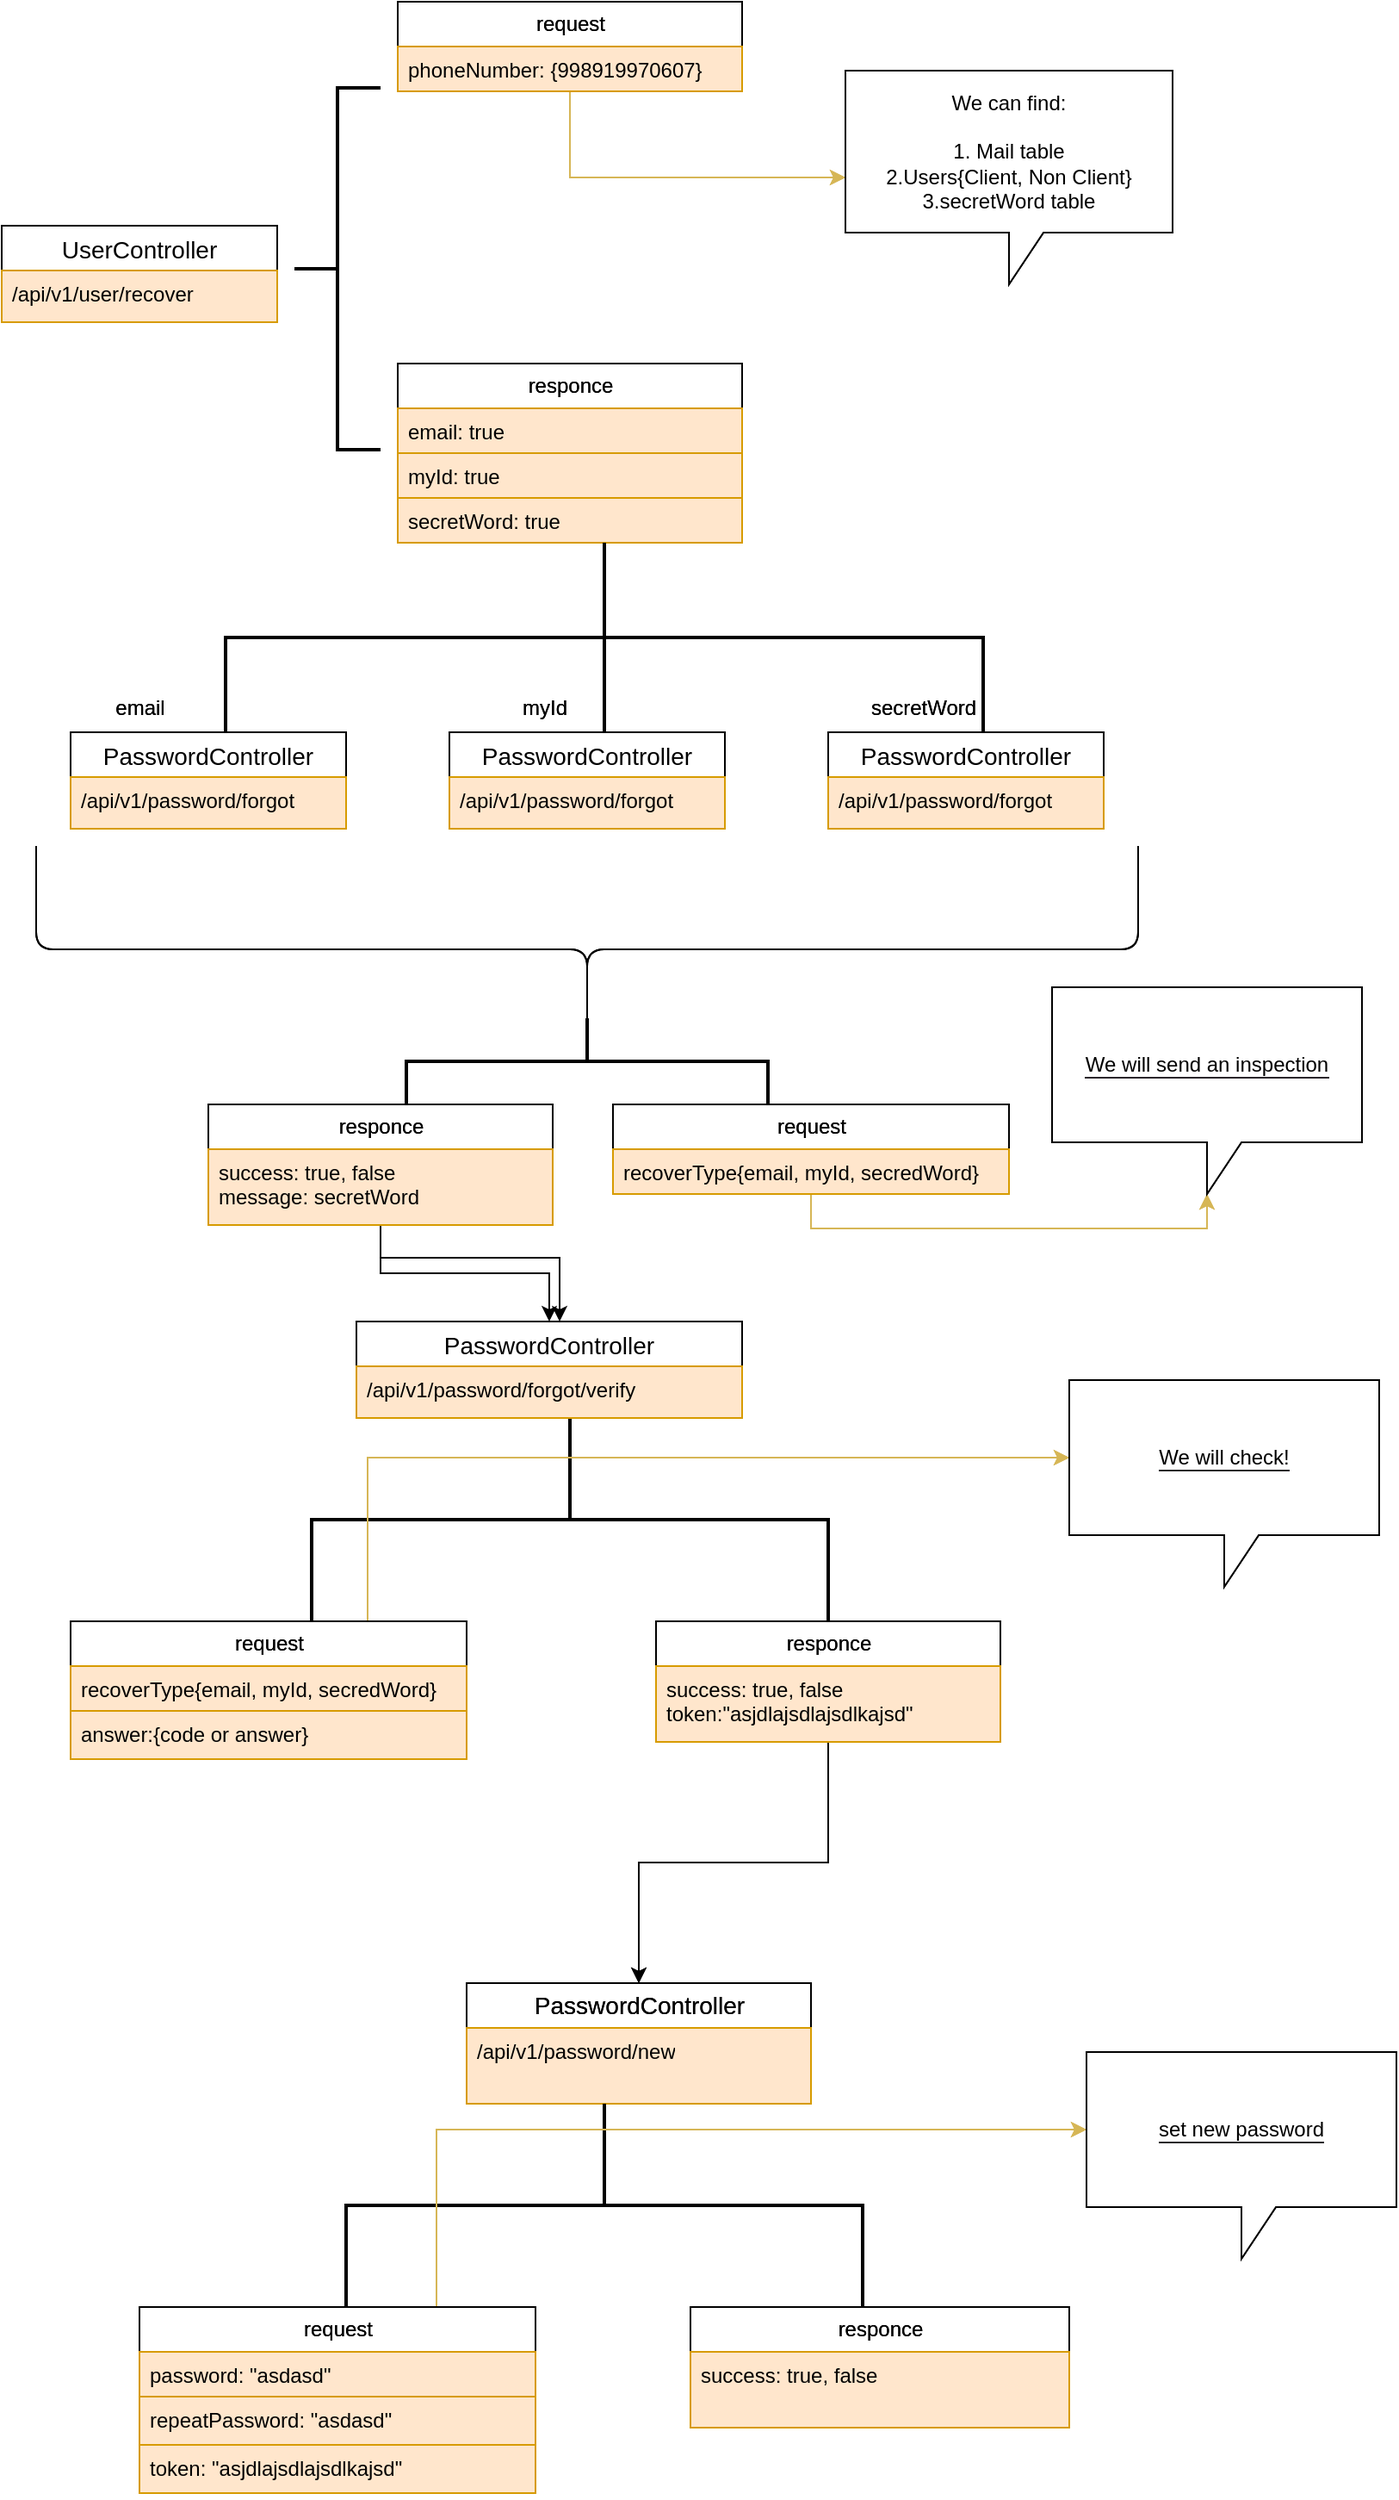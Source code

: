 <mxfile version="20.8.1" type="github">
  <diagram id="Q9DsMATytysjsXMarvIr" name="Page-1">
    <mxGraphModel dx="1687" dy="832" grid="1" gridSize="10" guides="1" tooltips="1" connect="1" arrows="1" fold="1" page="1" pageScale="1" pageWidth="827" pageHeight="1169" math="0" shadow="0">
      <root>
        <mxCell id="0" />
        <mxCell id="1" parent="0" />
        <mxCell id="Umydz6lpazIZqTObDspl-2" value="UserController" style="swimlane;fontStyle=0;childLayout=stackLayout;horizontal=1;startSize=26;horizontalStack=0;resizeParent=1;resizeParentMax=0;resizeLast=0;collapsible=1;marginBottom=0;align=center;fontSize=14;" vertex="1" parent="1">
          <mxGeometry x="10" y="160" width="160" height="56" as="geometry">
            <mxRectangle x="50" y="220" width="60" height="30" as="alternateBounds" />
          </mxGeometry>
        </mxCell>
        <mxCell id="Umydz6lpazIZqTObDspl-3" value="/api/v1/user/recover" style="text;strokeColor=#d79b00;fillColor=#ffe6cc;spacingLeft=4;spacingRight=4;overflow=hidden;rotatable=0;points=[[0,0.5],[1,0.5]];portConstraint=eastwest;fontSize=12;" vertex="1" parent="Umydz6lpazIZqTObDspl-2">
          <mxGeometry y="26" width="160" height="30" as="geometry" />
        </mxCell>
        <mxCell id="Umydz6lpazIZqTObDspl-6" value="" style="strokeWidth=2;html=1;shape=mxgraph.flowchart.annotation_2;align=left;labelPosition=right;pointerEvents=1;" vertex="1" parent="1">
          <mxGeometry x="180" y="80" width="50" height="210" as="geometry" />
        </mxCell>
        <mxCell id="Umydz6lpazIZqTObDspl-67" style="edgeStyle=orthogonalEdgeStyle;rounded=0;orthogonalLoop=1;jettySize=auto;html=1;exitX=0.5;exitY=1;exitDx=0;exitDy=0;fillColor=#fff2cc;strokeColor=#d6b656;" edge="1" parent="1" source="Umydz6lpazIZqTObDspl-9" target="Umydz6lpazIZqTObDspl-18">
          <mxGeometry relative="1" as="geometry" />
        </mxCell>
        <mxCell id="Umydz6lpazIZqTObDspl-9" value="request" style="swimlane;fontStyle=0;childLayout=stackLayout;horizontal=1;startSize=26;fillColor=none;horizontalStack=0;resizeParent=1;resizeParentMax=0;resizeLast=0;collapsible=1;marginBottom=0;html=1;" vertex="1" parent="1">
          <mxGeometry x="240" y="30" width="200" height="52" as="geometry" />
        </mxCell>
        <mxCell id="Umydz6lpazIZqTObDspl-12" value="phoneNumber: {998919970607}" style="text;strokeColor=#d79b00;fillColor=#ffe6cc;align=left;verticalAlign=top;spacingLeft=4;spacingRight=4;overflow=hidden;rotatable=0;points=[[0,0.5],[1,0.5]];portConstraint=eastwest;whiteSpace=wrap;html=1;" vertex="1" parent="Umydz6lpazIZqTObDspl-9">
          <mxGeometry y="26" width="200" height="26" as="geometry" />
        </mxCell>
        <mxCell id="Umydz6lpazIZqTObDspl-13" value="responce" style="swimlane;fontStyle=0;childLayout=stackLayout;horizontal=1;startSize=26;fillColor=none;horizontalStack=0;resizeParent=1;resizeParentMax=0;resizeLast=0;collapsible=1;marginBottom=0;html=1;" vertex="1" parent="1">
          <mxGeometry x="240" y="240" width="200" height="104" as="geometry" />
        </mxCell>
        <mxCell id="Umydz6lpazIZqTObDspl-14" value="email: true" style="text;strokeColor=#d79b00;fillColor=#ffe6cc;align=left;verticalAlign=top;spacingLeft=4;spacingRight=4;overflow=hidden;rotatable=0;points=[[0,0.5],[1,0.5]];portConstraint=eastwest;whiteSpace=wrap;html=1;" vertex="1" parent="Umydz6lpazIZqTObDspl-13">
          <mxGeometry y="26" width="200" height="26" as="geometry" />
        </mxCell>
        <mxCell id="Umydz6lpazIZqTObDspl-15" value="myId: true" style="text;strokeColor=#d79b00;fillColor=#ffe6cc;align=left;verticalAlign=top;spacingLeft=4;spacingRight=4;overflow=hidden;rotatable=0;points=[[0,0.5],[1,0.5]];portConstraint=eastwest;whiteSpace=wrap;html=1;" vertex="1" parent="Umydz6lpazIZqTObDspl-13">
          <mxGeometry y="52" width="200" height="26" as="geometry" />
        </mxCell>
        <mxCell id="Umydz6lpazIZqTObDspl-16" value="secretWord: true" style="text;strokeColor=#d79b00;fillColor=#ffe6cc;align=left;verticalAlign=top;spacingLeft=4;spacingRight=4;overflow=hidden;rotatable=0;points=[[0,0.5],[1,0.5]];portConstraint=eastwest;whiteSpace=wrap;html=1;" vertex="1" parent="Umydz6lpazIZqTObDspl-13">
          <mxGeometry y="78" width="200" height="26" as="geometry" />
        </mxCell>
        <mxCell id="Umydz6lpazIZqTObDspl-18" value="We can find:&lt;br&gt;&lt;br&gt;1. Mail table&lt;br&gt;2.Users{Client, Non Client}&lt;br&gt;3.secretWord table" style="shape=callout;whiteSpace=wrap;html=1;perimeter=calloutPerimeter;" vertex="1" parent="1">
          <mxGeometry x="500" y="70" width="190" height="124" as="geometry" />
        </mxCell>
        <mxCell id="Umydz6lpazIZqTObDspl-21" value="" style="strokeWidth=2;html=1;shape=mxgraph.flowchart.annotation_2;align=left;labelPosition=right;pointerEvents=1;direction=south;" vertex="1" parent="1">
          <mxGeometry x="140" y="344" width="440" height="110" as="geometry" />
        </mxCell>
        <mxCell id="Umydz6lpazIZqTObDspl-22" value="" style="line;strokeWidth=2;direction=south;html=1;" vertex="1" parent="1">
          <mxGeometry x="355" y="400" width="10" height="60" as="geometry" />
        </mxCell>
        <mxCell id="Umydz6lpazIZqTObDspl-24" value="PasswordController" style="swimlane;fontStyle=0;childLayout=stackLayout;horizontal=1;startSize=26;horizontalStack=0;resizeParent=1;resizeParentMax=0;resizeLast=0;collapsible=1;marginBottom=0;align=center;fontSize=14;" vertex="1" parent="1">
          <mxGeometry x="50" y="454" width="160" height="56" as="geometry">
            <mxRectangle x="50" y="220" width="60" height="30" as="alternateBounds" />
          </mxGeometry>
        </mxCell>
        <mxCell id="Umydz6lpazIZqTObDspl-25" value="/api/v1/recover" style="text;strokeColor=#d79b00;fillColor=#ffe6cc;spacingLeft=4;spacingRight=4;overflow=hidden;rotatable=0;points=[[0,0.5],[1,0.5]];portConstraint=eastwest;fontSize=12;" vertex="1" parent="Umydz6lpazIZqTObDspl-24">
          <mxGeometry y="26" width="160" height="30" as="geometry" />
        </mxCell>
        <mxCell id="Umydz6lpazIZqTObDspl-26" value="PasswordController" style="swimlane;fontStyle=0;childLayout=stackLayout;horizontal=1;startSize=26;horizontalStack=0;resizeParent=1;resizeParentMax=0;resizeLast=0;collapsible=1;marginBottom=0;align=center;fontSize=14;" vertex="1" parent="1">
          <mxGeometry x="270" y="454" width="160" height="56" as="geometry">
            <mxRectangle x="50" y="220" width="60" height="30" as="alternateBounds" />
          </mxGeometry>
        </mxCell>
        <mxCell id="Umydz6lpazIZqTObDspl-27" value="/api/v1/recover" style="text;strokeColor=#d79b00;fillColor=#ffe6cc;spacingLeft=4;spacingRight=4;overflow=hidden;rotatable=0;points=[[0,0.5],[1,0.5]];portConstraint=eastwest;fontSize=12;" vertex="1" parent="Umydz6lpazIZqTObDspl-26">
          <mxGeometry y="26" width="160" height="30" as="geometry" />
        </mxCell>
        <mxCell id="Umydz6lpazIZqTObDspl-28" value="PasswordController" style="swimlane;fontStyle=0;childLayout=stackLayout;horizontal=1;startSize=26;horizontalStack=0;resizeParent=1;resizeParentMax=0;resizeLast=0;collapsible=1;marginBottom=0;align=center;fontSize=14;" vertex="1" parent="1">
          <mxGeometry x="490" y="454" width="160" height="56" as="geometry">
            <mxRectangle x="50" y="220" width="60" height="30" as="alternateBounds" />
          </mxGeometry>
        </mxCell>
        <mxCell id="Umydz6lpazIZqTObDspl-29" value="/api/v1/recover" style="text;strokeColor=#d79b00;fillColor=#ffe6cc;spacingLeft=4;spacingRight=4;overflow=hidden;rotatable=0;points=[[0,0.5],[1,0.5]];portConstraint=eastwest;fontSize=12;" vertex="1" parent="Umydz6lpazIZqTObDspl-28">
          <mxGeometry y="26" width="160" height="30" as="geometry" />
        </mxCell>
        <mxCell id="Umydz6lpazIZqTObDspl-30" value="" style="shape=curlyBracket;whiteSpace=wrap;html=1;rounded=1;flipH=1;labelPosition=right;verticalLabelPosition=middle;align=left;verticalAlign=middle;direction=north;" vertex="1" parent="1">
          <mxGeometry x="30" y="520" width="640" height="120" as="geometry" />
        </mxCell>
        <mxCell id="Umydz6lpazIZqTObDspl-66" style="edgeStyle=orthogonalEdgeStyle;rounded=0;orthogonalLoop=1;jettySize=auto;html=1;exitX=0.5;exitY=1;exitDx=0;exitDy=0;entryX=0;entryY=0;entryDx=90;entryDy=120;entryPerimeter=0;fillColor=#fff2cc;strokeColor=#d6b656;" edge="1" parent="1" source="Umydz6lpazIZqTObDspl-36" target="Umydz6lpazIZqTObDspl-65">
          <mxGeometry relative="1" as="geometry" />
        </mxCell>
        <mxCell id="Umydz6lpazIZqTObDspl-36" value="request" style="swimlane;fontStyle=0;childLayout=stackLayout;horizontal=1;startSize=26;fillColor=none;horizontalStack=0;resizeParent=1;resizeParentMax=0;resizeLast=0;collapsible=1;marginBottom=0;html=1;" vertex="1" parent="1">
          <mxGeometry x="365" y="670" width="230" height="52" as="geometry" />
        </mxCell>
        <mxCell id="Umydz6lpazIZqTObDspl-37" value="recoverType{email, myId, secredWord}" style="text;strokeColor=#d79b00;fillColor=#ffe6cc;align=left;verticalAlign=top;spacingLeft=4;spacingRight=4;overflow=hidden;rotatable=0;points=[[0,0.5],[1,0.5]];portConstraint=eastwest;whiteSpace=wrap;html=1;" vertex="1" parent="Umydz6lpazIZqTObDspl-36">
          <mxGeometry y="26" width="230" height="26" as="geometry" />
        </mxCell>
        <mxCell id="Umydz6lpazIZqTObDspl-50" style="edgeStyle=orthogonalEdgeStyle;rounded=0;orthogonalLoop=1;jettySize=auto;html=1;exitX=0.5;exitY=1;exitDx=0;exitDy=0;" edge="1" parent="1" source="Umydz6lpazIZqTObDspl-38" target="Umydz6lpazIZqTObDspl-48">
          <mxGeometry relative="1" as="geometry" />
        </mxCell>
        <mxCell id="Umydz6lpazIZqTObDspl-38" value="responce" style="swimlane;fontStyle=0;childLayout=stackLayout;horizontal=1;startSize=26;fillColor=none;horizontalStack=0;resizeParent=1;resizeParentMax=0;resizeLast=0;collapsible=1;marginBottom=0;html=1;" vertex="1" parent="1">
          <mxGeometry x="130" y="670" width="200" height="52" as="geometry" />
        </mxCell>
        <mxCell id="Umydz6lpazIZqTObDspl-41" value="success: true, false" style="text;strokeColor=#d79b00;fillColor=#ffe6cc;align=left;verticalAlign=top;spacingLeft=4;spacingRight=4;overflow=hidden;rotatable=0;points=[[0,0.5],[1,0.5]];portConstraint=eastwest;whiteSpace=wrap;html=1;" vertex="1" parent="Umydz6lpazIZqTObDspl-38">
          <mxGeometry y="26" width="200" height="26" as="geometry" />
        </mxCell>
        <mxCell id="Umydz6lpazIZqTObDspl-42" value="" style="strokeWidth=2;html=1;shape=mxgraph.flowchart.annotation_2;align=left;labelPosition=right;pointerEvents=1;direction=south;" vertex="1" parent="1">
          <mxGeometry x="245" y="620" width="210" height="50" as="geometry" />
        </mxCell>
        <mxCell id="Umydz6lpazIZqTObDspl-43" value="" style="strokeWidth=2;html=1;shape=mxgraph.flowchart.annotation_2;align=left;labelPosition=right;pointerEvents=1;direction=south;" vertex="1" parent="1">
          <mxGeometry x="190" y="852" width="300" height="118" as="geometry" />
        </mxCell>
        <mxCell id="Umydz6lpazIZqTObDspl-55" style="edgeStyle=orthogonalEdgeStyle;rounded=0;orthogonalLoop=1;jettySize=auto;html=1;exitX=0.5;exitY=1;exitDx=0;exitDy=0;entryX=0.5;entryY=0;entryDx=0;entryDy=0;" edge="1" parent="1" source="Umydz6lpazIZqTObDspl-44" target="Umydz6lpazIZqTObDspl-53">
          <mxGeometry relative="1" as="geometry" />
        </mxCell>
        <mxCell id="Umydz6lpazIZqTObDspl-44" value="responce" style="swimlane;fontStyle=0;childLayout=stackLayout;horizontal=1;startSize=26;fillColor=none;horizontalStack=0;resizeParent=1;resizeParentMax=0;resizeLast=0;collapsible=1;marginBottom=0;html=1;" vertex="1" parent="1">
          <mxGeometry x="390" y="970" width="200" height="70" as="geometry" />
        </mxCell>
        <mxCell id="Umydz6lpazIZqTObDspl-45" value="success: true, false" style="text;strokeColor=#d79b00;fillColor=#ffe6cc;align=left;verticalAlign=top;spacingLeft=4;spacingRight=4;overflow=hidden;rotatable=0;points=[[0,0.5],[1,0.5]];portConstraint=eastwest;whiteSpace=wrap;html=1;" vertex="1" parent="Umydz6lpazIZqTObDspl-44">
          <mxGeometry y="26" width="200" height="44" as="geometry" />
        </mxCell>
        <mxCell id="Umydz6lpazIZqTObDspl-70" style="edgeStyle=orthogonalEdgeStyle;rounded=0;orthogonalLoop=1;jettySize=auto;html=1;exitX=0.75;exitY=0;exitDx=0;exitDy=0;entryX=0;entryY=0;entryDx=0;entryDy=45;entryPerimeter=0;fillColor=#fff2cc;strokeColor=#d6b656;" edge="1" parent="1" source="Umydz6lpazIZqTObDspl-46" target="Umydz6lpazIZqTObDspl-68">
          <mxGeometry relative="1" as="geometry" />
        </mxCell>
        <mxCell id="Umydz6lpazIZqTObDspl-46" value="request" style="swimlane;fontStyle=0;childLayout=stackLayout;horizontal=1;startSize=26;fillColor=none;horizontalStack=0;resizeParent=1;resizeParentMax=0;resizeLast=0;collapsible=1;marginBottom=0;html=1;" vertex="1" parent="1">
          <mxGeometry x="50" y="970" width="230" height="60" as="geometry" />
        </mxCell>
        <mxCell id="Umydz6lpazIZqTObDspl-47" value="recoverType{email, myId, secredWord}&lt;br&gt;" style="text;strokeColor=#d79b00;fillColor=#ffe6cc;align=left;verticalAlign=top;spacingLeft=4;spacingRight=4;overflow=hidden;rotatable=0;points=[[0,0.5],[1,0.5]];portConstraint=eastwest;whiteSpace=wrap;html=1;" vertex="1" parent="Umydz6lpazIZqTObDspl-46">
          <mxGeometry y="26" width="230" height="34" as="geometry" />
        </mxCell>
        <mxCell id="Umydz6lpazIZqTObDspl-48" value="PasswordController" style="swimlane;fontStyle=0;childLayout=stackLayout;horizontal=1;startSize=26;horizontalStack=0;resizeParent=1;resizeParentMax=0;resizeLast=0;collapsible=1;marginBottom=0;align=center;fontSize=14;" vertex="1" parent="1">
          <mxGeometry x="254" y="796" width="160" height="56" as="geometry">
            <mxRectangle x="50" y="220" width="60" height="30" as="alternateBounds" />
          </mxGeometry>
        </mxCell>
        <mxCell id="Umydz6lpazIZqTObDspl-49" value="/api/v1/recover/verify" style="text;strokeColor=#d79b00;fillColor=#ffe6cc;spacingLeft=4;spacingRight=4;overflow=hidden;rotatable=0;points=[[0,0.5],[1,0.5]];portConstraint=eastwest;fontSize=12;" vertex="1" parent="Umydz6lpazIZqTObDspl-48">
          <mxGeometry y="26" width="160" height="30" as="geometry" />
        </mxCell>
        <mxCell id="Umydz6lpazIZqTObDspl-51" value="recoverField: List&amp;lt;Field&amp;gt; fields;" style="text;strokeColor=#d79b00;fillColor=#ffe6cc;align=left;verticalAlign=top;spacingLeft=4;spacingRight=4;overflow=hidden;rotatable=0;points=[[0,0.5],[1,0.5]];portConstraint=eastwest;whiteSpace=wrap;html=1;" vertex="1" parent="1">
          <mxGeometry x="50" y="1022" width="230" height="28" as="geometry" />
        </mxCell>
        <mxCell id="Umydz6lpazIZqTObDspl-53" value="&lt;span style=&quot;font-size: 14px;&quot;&gt;PasswordController&lt;/span&gt;" style="swimlane;fontStyle=0;childLayout=stackLayout;horizontal=1;startSize=26;fillColor=none;horizontalStack=0;resizeParent=1;resizeParentMax=0;resizeLast=0;collapsible=1;marginBottom=0;html=1;" vertex="1" parent="1">
          <mxGeometry x="280" y="1180" width="200" height="70" as="geometry" />
        </mxCell>
        <mxCell id="Umydz6lpazIZqTObDspl-54" value="&lt;span style=&quot;&quot;&gt;/api/v1/recover/password&lt;/span&gt;" style="text;strokeColor=#d79b00;fillColor=#ffe6cc;align=left;verticalAlign=top;spacingLeft=4;spacingRight=4;overflow=hidden;rotatable=0;points=[[0,0.5],[1,0.5]];portConstraint=eastwest;whiteSpace=wrap;html=1;" vertex="1" parent="Umydz6lpazIZqTObDspl-53">
          <mxGeometry y="26" width="200" height="44" as="geometry" />
        </mxCell>
        <mxCell id="Umydz6lpazIZqTObDspl-56" value="" style="strokeWidth=2;html=1;shape=mxgraph.flowchart.annotation_2;align=left;labelPosition=right;pointerEvents=1;direction=south;" vertex="1" parent="1">
          <mxGeometry x="210" y="1250" width="300" height="118" as="geometry" />
        </mxCell>
        <mxCell id="Umydz6lpazIZqTObDspl-72" style="edgeStyle=orthogonalEdgeStyle;rounded=0;orthogonalLoop=1;jettySize=auto;html=1;exitX=0.75;exitY=0;exitDx=0;exitDy=0;entryX=0;entryY=0;entryDx=0;entryDy=45;entryPerimeter=0;fillColor=#fff2cc;strokeColor=#d6b656;" edge="1" parent="1" source="Umydz6lpazIZqTObDspl-57" target="Umydz6lpazIZqTObDspl-71">
          <mxGeometry relative="1" as="geometry" />
        </mxCell>
        <mxCell id="Umydz6lpazIZqTObDspl-57" value="request" style="swimlane;fontStyle=0;childLayout=stackLayout;horizontal=1;startSize=26;fillColor=none;horizontalStack=0;resizeParent=1;resizeParentMax=0;resizeLast=0;collapsible=1;marginBottom=0;html=1;" vertex="1" parent="1">
          <mxGeometry x="90" y="1368" width="230" height="60" as="geometry" />
        </mxCell>
        <mxCell id="Umydz6lpazIZqTObDspl-58" value="password: &quot;asdasd&quot;" style="text;strokeColor=#d79b00;fillColor=#ffe6cc;align=left;verticalAlign=top;spacingLeft=4;spacingRight=4;overflow=hidden;rotatable=0;points=[[0,0.5],[1,0.5]];portConstraint=eastwest;whiteSpace=wrap;html=1;" vertex="1" parent="Umydz6lpazIZqTObDspl-57">
          <mxGeometry y="26" width="230" height="34" as="geometry" />
        </mxCell>
        <mxCell id="Umydz6lpazIZqTObDspl-59" value="repeatPassword: &quot;asdasd&quot;" style="text;strokeColor=#d79b00;fillColor=#ffe6cc;align=left;verticalAlign=top;spacingLeft=4;spacingRight=4;overflow=hidden;rotatable=0;points=[[0,0.5],[1,0.5]];portConstraint=eastwest;whiteSpace=wrap;html=1;" vertex="1" parent="1">
          <mxGeometry x="90" y="1420" width="230" height="28" as="geometry" />
        </mxCell>
        <mxCell id="Umydz6lpazIZqTObDspl-60" value="responce" style="swimlane;fontStyle=0;childLayout=stackLayout;horizontal=1;startSize=26;fillColor=none;horizontalStack=0;resizeParent=1;resizeParentMax=0;resizeLast=0;collapsible=1;marginBottom=0;html=1;" vertex="1" parent="1">
          <mxGeometry x="410" y="1368" width="220" height="70" as="geometry" />
        </mxCell>
        <mxCell id="Umydz6lpazIZqTObDspl-61" value="success: true, false" style="text;strokeColor=#d79b00;fillColor=#ffe6cc;align=left;verticalAlign=top;spacingLeft=4;spacingRight=4;overflow=hidden;rotatable=0;points=[[0,0.5],[1,0.5]];portConstraint=eastwest;whiteSpace=wrap;html=1;" vertex="1" parent="Umydz6lpazIZqTObDspl-60">
          <mxGeometry y="26" width="220" height="44" as="geometry" />
        </mxCell>
        <mxCell id="Umydz6lpazIZqTObDspl-62" value="email" style="text;html=1;align=center;verticalAlign=middle;resizable=0;points=[];autosize=1;strokeColor=none;fillColor=none;" vertex="1" parent="1">
          <mxGeometry x="65" y="425" width="50" height="30" as="geometry" />
        </mxCell>
        <mxCell id="Umydz6lpazIZqTObDspl-63" value="myId&lt;span style=&quot;color: rgba(0, 0, 0, 0); font-family: monospace; font-size: 0px; text-align: start;&quot;&gt;%3CmxGraphModel%3E%3Croot%3E%3CmxCell%20id%3D%220%22%2F%3E%3CmxCell%20id%3D%221%22%20parent%3D%220%22%2F%3E%3CmxCell%20id%3D%222%22%20value%3D%22email%22%20style%3D%22text%3Bhtml%3D1%3Balign%3Dcenter%3BverticalAlign%3Dmiddle%3Bresizable%3D0%3Bpoints%3D%5B%5D%3Bautosize%3D1%3BstrokeColor%3Dnone%3BfillColor%3Dnone%3B%22%20vertex%3D%221%22%20parent%3D%221%22%3E%3CmxGeometry%20x%3D%2265%22%20y%3D%22425%22%20width%3D%2250%22%20height%3D%2230%22%20as%3D%22geometry%22%2F%3E%3C%2FmxCell%3E%3C%2Froot%3E%3C%2FmxGraphModel%3E&lt;/span&gt;" style="text;html=1;align=center;verticalAlign=middle;resizable=0;points=[];autosize=1;strokeColor=none;fillColor=none;" vertex="1" parent="1">
          <mxGeometry x="300" y="425" width="50" height="30" as="geometry" />
        </mxCell>
        <mxCell id="Umydz6lpazIZqTObDspl-64" value="secretWord" style="text;html=1;align=center;verticalAlign=middle;resizable=0;points=[];autosize=1;strokeColor=none;fillColor=none;" vertex="1" parent="1">
          <mxGeometry x="505" y="425" width="80" height="30" as="geometry" />
        </mxCell>
        <mxCell id="Umydz6lpazIZqTObDspl-65" value="&lt;span style=&quot;background-color: rgb(255, 255, 255);&quot;&gt;We will send an inspection&lt;/span&gt;" style="shape=callout;whiteSpace=wrap;html=1;perimeter=calloutPerimeter;labelBackgroundColor=#2A262B;" vertex="1" parent="1">
          <mxGeometry x="620" y="602" width="180" height="120" as="geometry" />
        </mxCell>
        <mxCell id="Umydz6lpazIZqTObDspl-68" value="&lt;span style=&quot;background-color: rgb(255, 255, 255);&quot;&gt;We will check!&lt;/span&gt;" style="shape=callout;whiteSpace=wrap;html=1;perimeter=calloutPerimeter;labelBackgroundColor=#2A262B;" vertex="1" parent="1">
          <mxGeometry x="630" y="830" width="180" height="120" as="geometry" />
        </mxCell>
        <mxCell id="Umydz6lpazIZqTObDspl-71" value="&lt;span style=&quot;background-color: rgb(255, 255, 255);&quot;&gt;set new password&lt;/span&gt;" style="shape=callout;whiteSpace=wrap;html=1;perimeter=calloutPerimeter;labelBackgroundColor=#2A262B;" vertex="1" parent="1">
          <mxGeometry x="640" y="1220" width="180" height="120" as="geometry" />
        </mxCell>
        <mxCell id="Umydz6lpazIZqTObDspl-73" value="" style="strokeWidth=2;html=1;shape=mxgraph.flowchart.annotation_2;align=left;labelPosition=right;pointerEvents=1;" vertex="1" parent="1">
          <mxGeometry x="180" y="80" width="50" height="210" as="geometry" />
        </mxCell>
        <mxCell id="Umydz6lpazIZqTObDspl-74" style="edgeStyle=orthogonalEdgeStyle;rounded=0;orthogonalLoop=1;jettySize=auto;html=1;exitX=0.5;exitY=1;exitDx=0;exitDy=0;fillColor=#fff2cc;strokeColor=#d6b656;" edge="1" parent="1" source="Umydz6lpazIZqTObDspl-75" target="Umydz6lpazIZqTObDspl-81">
          <mxGeometry relative="1" as="geometry" />
        </mxCell>
        <mxCell id="Umydz6lpazIZqTObDspl-75" value="request" style="swimlane;fontStyle=0;childLayout=stackLayout;horizontal=1;startSize=26;fillColor=none;horizontalStack=0;resizeParent=1;resizeParentMax=0;resizeLast=0;collapsible=1;marginBottom=0;html=1;" vertex="1" parent="1">
          <mxGeometry x="240" y="30" width="200" height="52" as="geometry" />
        </mxCell>
        <mxCell id="Umydz6lpazIZqTObDspl-76" value="phoneNumber: {998919970607}" style="text;strokeColor=#d79b00;fillColor=#ffe6cc;align=left;verticalAlign=top;spacingLeft=4;spacingRight=4;overflow=hidden;rotatable=0;points=[[0,0.5],[1,0.5]];portConstraint=eastwest;whiteSpace=wrap;html=1;" vertex="1" parent="Umydz6lpazIZqTObDspl-75">
          <mxGeometry y="26" width="200" height="26" as="geometry" />
        </mxCell>
        <mxCell id="Umydz6lpazIZqTObDspl-77" value="responce" style="swimlane;fontStyle=0;childLayout=stackLayout;horizontal=1;startSize=26;fillColor=none;horizontalStack=0;resizeParent=1;resizeParentMax=0;resizeLast=0;collapsible=1;marginBottom=0;html=1;" vertex="1" parent="1">
          <mxGeometry x="240" y="240" width="200" height="104" as="geometry" />
        </mxCell>
        <mxCell id="Umydz6lpazIZqTObDspl-78" value="email: true" style="text;strokeColor=#d79b00;fillColor=#ffe6cc;align=left;verticalAlign=top;spacingLeft=4;spacingRight=4;overflow=hidden;rotatable=0;points=[[0,0.5],[1,0.5]];portConstraint=eastwest;whiteSpace=wrap;html=1;" vertex="1" parent="Umydz6lpazIZqTObDspl-77">
          <mxGeometry y="26" width="200" height="26" as="geometry" />
        </mxCell>
        <mxCell id="Umydz6lpazIZqTObDspl-79" value="myId: true" style="text;strokeColor=#d79b00;fillColor=#ffe6cc;align=left;verticalAlign=top;spacingLeft=4;spacingRight=4;overflow=hidden;rotatable=0;points=[[0,0.5],[1,0.5]];portConstraint=eastwest;whiteSpace=wrap;html=1;" vertex="1" parent="Umydz6lpazIZqTObDspl-77">
          <mxGeometry y="52" width="200" height="26" as="geometry" />
        </mxCell>
        <mxCell id="Umydz6lpazIZqTObDspl-80" value="secretWord: true" style="text;strokeColor=#d79b00;fillColor=#ffe6cc;align=left;verticalAlign=top;spacingLeft=4;spacingRight=4;overflow=hidden;rotatable=0;points=[[0,0.5],[1,0.5]];portConstraint=eastwest;whiteSpace=wrap;html=1;" vertex="1" parent="Umydz6lpazIZqTObDspl-77">
          <mxGeometry y="78" width="200" height="26" as="geometry" />
        </mxCell>
        <mxCell id="Umydz6lpazIZqTObDspl-81" value="We can find:&lt;br&gt;&lt;br&gt;1. Mail table&lt;br&gt;2.Users{Client, Non Client}&lt;br&gt;3.secretWord table" style="shape=callout;whiteSpace=wrap;html=1;perimeter=calloutPerimeter;" vertex="1" parent="1">
          <mxGeometry x="500" y="70" width="190" height="124" as="geometry" />
        </mxCell>
        <mxCell id="Umydz6lpazIZqTObDspl-82" value="" style="strokeWidth=2;html=1;shape=mxgraph.flowchart.annotation_2;align=left;labelPosition=right;pointerEvents=1;direction=south;" vertex="1" parent="1">
          <mxGeometry x="140" y="344" width="440" height="110" as="geometry" />
        </mxCell>
        <mxCell id="Umydz6lpazIZqTObDspl-83" value="" style="line;strokeWidth=2;direction=south;html=1;" vertex="1" parent="1">
          <mxGeometry x="355" y="400" width="10" height="60" as="geometry" />
        </mxCell>
        <mxCell id="Umydz6lpazIZqTObDspl-84" value="PasswordController" style="swimlane;fontStyle=0;childLayout=stackLayout;horizontal=1;startSize=26;horizontalStack=0;resizeParent=1;resizeParentMax=0;resizeLast=0;collapsible=1;marginBottom=0;align=center;fontSize=14;" vertex="1" parent="1">
          <mxGeometry x="50" y="454" width="160" height="56" as="geometry">
            <mxRectangle x="50" y="220" width="60" height="30" as="alternateBounds" />
          </mxGeometry>
        </mxCell>
        <mxCell id="Umydz6lpazIZqTObDspl-85" value="/api/v1/password/forgot" style="text;strokeColor=#d79b00;fillColor=#ffe6cc;spacingLeft=4;spacingRight=4;overflow=hidden;rotatable=0;points=[[0,0.5],[1,0.5]];portConstraint=eastwest;fontSize=12;" vertex="1" parent="Umydz6lpazIZqTObDspl-84">
          <mxGeometry y="26" width="160" height="30" as="geometry" />
        </mxCell>
        <mxCell id="Umydz6lpazIZqTObDspl-86" value="PasswordController" style="swimlane;fontStyle=0;childLayout=stackLayout;horizontal=1;startSize=26;horizontalStack=0;resizeParent=1;resizeParentMax=0;resizeLast=0;collapsible=1;marginBottom=0;align=center;fontSize=14;" vertex="1" parent="1">
          <mxGeometry x="270" y="454" width="160" height="56" as="geometry">
            <mxRectangle x="50" y="220" width="60" height="30" as="alternateBounds" />
          </mxGeometry>
        </mxCell>
        <mxCell id="Umydz6lpazIZqTObDspl-87" value="/api/v1/password/forgot" style="text;strokeColor=#d79b00;fillColor=#ffe6cc;spacingLeft=4;spacingRight=4;overflow=hidden;rotatable=0;points=[[0,0.5],[1,0.5]];portConstraint=eastwest;fontSize=12;" vertex="1" parent="Umydz6lpazIZqTObDspl-86">
          <mxGeometry y="26" width="160" height="30" as="geometry" />
        </mxCell>
        <mxCell id="Umydz6lpazIZqTObDspl-88" value="PasswordController" style="swimlane;fontStyle=0;childLayout=stackLayout;horizontal=1;startSize=26;horizontalStack=0;resizeParent=1;resizeParentMax=0;resizeLast=0;collapsible=1;marginBottom=0;align=center;fontSize=14;" vertex="1" parent="1">
          <mxGeometry x="490" y="454" width="160" height="56" as="geometry">
            <mxRectangle x="50" y="220" width="60" height="30" as="alternateBounds" />
          </mxGeometry>
        </mxCell>
        <mxCell id="Umydz6lpazIZqTObDspl-89" value="/api/v1/password/forgot" style="text;strokeColor=#d79b00;fillColor=#ffe6cc;spacingLeft=4;spacingRight=4;overflow=hidden;rotatable=0;points=[[0,0.5],[1,0.5]];portConstraint=eastwest;fontSize=12;" vertex="1" parent="Umydz6lpazIZqTObDspl-88">
          <mxGeometry y="26" width="160" height="30" as="geometry" />
        </mxCell>
        <mxCell id="Umydz6lpazIZqTObDspl-90" value="" style="shape=curlyBracket;whiteSpace=wrap;html=1;rounded=1;flipH=1;labelPosition=right;verticalLabelPosition=middle;align=left;verticalAlign=middle;direction=north;" vertex="1" parent="1">
          <mxGeometry x="30" y="520" width="640" height="120" as="geometry" />
        </mxCell>
        <mxCell id="Umydz6lpazIZqTObDspl-91" style="edgeStyle=orthogonalEdgeStyle;rounded=0;orthogonalLoop=1;jettySize=auto;html=1;exitX=0.5;exitY=1;exitDx=0;exitDy=0;entryX=0;entryY=0;entryDx=90;entryDy=120;entryPerimeter=0;fillColor=#fff2cc;strokeColor=#d6b656;" edge="1" parent="1" source="Umydz6lpazIZqTObDspl-92" target="Umydz6lpazIZqTObDspl-120">
          <mxGeometry relative="1" as="geometry" />
        </mxCell>
        <mxCell id="Umydz6lpazIZqTObDspl-92" value="request" style="swimlane;fontStyle=0;childLayout=stackLayout;horizontal=1;startSize=26;fillColor=none;horizontalStack=0;resizeParent=1;resizeParentMax=0;resizeLast=0;collapsible=1;marginBottom=0;html=1;" vertex="1" parent="1">
          <mxGeometry x="365" y="670" width="230" height="52" as="geometry" />
        </mxCell>
        <mxCell id="Umydz6lpazIZqTObDspl-93" value="recoverType{email, myId, secredWord}" style="text;strokeColor=#d79b00;fillColor=#ffe6cc;align=left;verticalAlign=top;spacingLeft=4;spacingRight=4;overflow=hidden;rotatable=0;points=[[0,0.5],[1,0.5]];portConstraint=eastwest;whiteSpace=wrap;html=1;" vertex="1" parent="Umydz6lpazIZqTObDspl-92">
          <mxGeometry y="26" width="230" height="26" as="geometry" />
        </mxCell>
        <mxCell id="Umydz6lpazIZqTObDspl-94" style="edgeStyle=orthogonalEdgeStyle;rounded=0;orthogonalLoop=1;jettySize=auto;html=1;exitX=0.5;exitY=1;exitDx=0;exitDy=0;" edge="1" parent="1" source="Umydz6lpazIZqTObDspl-95" target="Umydz6lpazIZqTObDspl-105">
          <mxGeometry relative="1" as="geometry" />
        </mxCell>
        <mxCell id="Umydz6lpazIZqTObDspl-95" value="responce" style="swimlane;fontStyle=0;childLayout=stackLayout;horizontal=1;startSize=26;fillColor=none;horizontalStack=0;resizeParent=1;resizeParentMax=0;resizeLast=0;collapsible=1;marginBottom=0;html=1;" vertex="1" parent="1">
          <mxGeometry x="130" y="670" width="200" height="70" as="geometry" />
        </mxCell>
        <mxCell id="Umydz6lpazIZqTObDspl-96" value="success: true, false&lt;br&gt;message: secretWord" style="text;strokeColor=#d79b00;fillColor=#ffe6cc;align=left;verticalAlign=top;spacingLeft=4;spacingRight=4;overflow=hidden;rotatable=0;points=[[0,0.5],[1,0.5]];portConstraint=eastwest;whiteSpace=wrap;html=1;" vertex="1" parent="Umydz6lpazIZqTObDspl-95">
          <mxGeometry y="26" width="200" height="44" as="geometry" />
        </mxCell>
        <mxCell id="Umydz6lpazIZqTObDspl-97" value="" style="strokeWidth=2;html=1;shape=mxgraph.flowchart.annotation_2;align=left;labelPosition=right;pointerEvents=1;direction=south;" vertex="1" parent="1">
          <mxGeometry x="245" y="620" width="210" height="50" as="geometry" />
        </mxCell>
        <mxCell id="Umydz6lpazIZqTObDspl-98" value="" style="strokeWidth=2;html=1;shape=mxgraph.flowchart.annotation_2;align=left;labelPosition=right;pointerEvents=1;direction=south;" vertex="1" parent="1">
          <mxGeometry x="190" y="852" width="300" height="118" as="geometry" />
        </mxCell>
        <mxCell id="Umydz6lpazIZqTObDspl-99" style="edgeStyle=orthogonalEdgeStyle;rounded=0;orthogonalLoop=1;jettySize=auto;html=1;exitX=0.5;exitY=1;exitDx=0;exitDy=0;entryX=0.5;entryY=0;entryDx=0;entryDy=0;" edge="1" parent="1" source="Umydz6lpazIZqTObDspl-100" target="Umydz6lpazIZqTObDspl-108">
          <mxGeometry relative="1" as="geometry" />
        </mxCell>
        <mxCell id="Umydz6lpazIZqTObDspl-100" value="responce" style="swimlane;fontStyle=0;childLayout=stackLayout;horizontal=1;startSize=26;fillColor=none;horizontalStack=0;resizeParent=1;resizeParentMax=0;resizeLast=0;collapsible=1;marginBottom=0;html=1;" vertex="1" parent="1">
          <mxGeometry x="390" y="970" width="200" height="70" as="geometry" />
        </mxCell>
        <mxCell id="Umydz6lpazIZqTObDspl-101" value="success: true, false&lt;br&gt;token:&quot;asjdlajsdlajsdlkajsd&quot;" style="text;strokeColor=#d79b00;fillColor=#ffe6cc;align=left;verticalAlign=top;spacingLeft=4;spacingRight=4;overflow=hidden;rotatable=0;points=[[0,0.5],[1,0.5]];portConstraint=eastwest;whiteSpace=wrap;html=1;" vertex="1" parent="Umydz6lpazIZqTObDspl-100">
          <mxGeometry y="26" width="200" height="44" as="geometry" />
        </mxCell>
        <mxCell id="Umydz6lpazIZqTObDspl-102" style="edgeStyle=orthogonalEdgeStyle;rounded=0;orthogonalLoop=1;jettySize=auto;html=1;exitX=0.75;exitY=0;exitDx=0;exitDy=0;entryX=0;entryY=0;entryDx=0;entryDy=45;entryPerimeter=0;fillColor=#fff2cc;strokeColor=#d6b656;" edge="1" parent="1" source="Umydz6lpazIZqTObDspl-103" target="Umydz6lpazIZqTObDspl-121">
          <mxGeometry relative="1" as="geometry" />
        </mxCell>
        <mxCell id="Umydz6lpazIZqTObDspl-103" value="request" style="swimlane;fontStyle=0;childLayout=stackLayout;horizontal=1;startSize=26;fillColor=none;horizontalStack=0;resizeParent=1;resizeParentMax=0;resizeLast=0;collapsible=1;marginBottom=0;html=1;" vertex="1" parent="1">
          <mxGeometry x="50" y="970" width="230" height="60" as="geometry" />
        </mxCell>
        <mxCell id="Umydz6lpazIZqTObDspl-104" value="recoverType{email, myId, secredWord}&lt;br&gt;" style="text;strokeColor=#d79b00;fillColor=#ffe6cc;align=left;verticalAlign=top;spacingLeft=4;spacingRight=4;overflow=hidden;rotatable=0;points=[[0,0.5],[1,0.5]];portConstraint=eastwest;whiteSpace=wrap;html=1;" vertex="1" parent="Umydz6lpazIZqTObDspl-103">
          <mxGeometry y="26" width="230" height="34" as="geometry" />
        </mxCell>
        <mxCell id="Umydz6lpazIZqTObDspl-105" value="PasswordController" style="swimlane;fontStyle=0;childLayout=stackLayout;horizontal=1;startSize=26;horizontalStack=0;resizeParent=1;resizeParentMax=0;resizeLast=0;collapsible=1;marginBottom=0;align=center;fontSize=14;" vertex="1" parent="1">
          <mxGeometry x="216" y="796" width="224" height="56" as="geometry">
            <mxRectangle x="50" y="220" width="60" height="30" as="alternateBounds" />
          </mxGeometry>
        </mxCell>
        <mxCell id="Umydz6lpazIZqTObDspl-106" value="/api/v1/password/forgot/verify" style="text;strokeColor=#d79b00;fillColor=#ffe6cc;spacingLeft=4;spacingRight=4;overflow=hidden;rotatable=0;points=[[0,0.5],[1,0.5]];portConstraint=eastwest;fontSize=12;" vertex="1" parent="Umydz6lpazIZqTObDspl-105">
          <mxGeometry y="26" width="224" height="30" as="geometry" />
        </mxCell>
        <mxCell id="Umydz6lpazIZqTObDspl-107" value="answer:{code or answer}" style="text;strokeColor=#d79b00;fillColor=#ffe6cc;align=left;verticalAlign=top;spacingLeft=4;spacingRight=4;overflow=hidden;rotatable=0;points=[[0,0.5],[1,0.5]];portConstraint=eastwest;whiteSpace=wrap;html=1;" vertex="1" parent="1">
          <mxGeometry x="50" y="1022" width="230" height="28" as="geometry" />
        </mxCell>
        <mxCell id="Umydz6lpazIZqTObDspl-108" value="&lt;span style=&quot;font-size: 14px;&quot;&gt;PasswordController&lt;/span&gt;" style="swimlane;fontStyle=0;childLayout=stackLayout;horizontal=1;startSize=26;fillColor=none;horizontalStack=0;resizeParent=1;resizeParentMax=0;resizeLast=0;collapsible=1;marginBottom=0;html=1;" vertex="1" parent="1">
          <mxGeometry x="280" y="1180" width="200" height="70" as="geometry" />
        </mxCell>
        <mxCell id="Umydz6lpazIZqTObDspl-109" value="&lt;span style=&quot;&quot;&gt;/api/v1/password/new&lt;/span&gt;" style="text;strokeColor=#d79b00;fillColor=#ffe6cc;align=left;verticalAlign=top;spacingLeft=4;spacingRight=4;overflow=hidden;rotatable=0;points=[[0,0.5],[1,0.5]];portConstraint=eastwest;whiteSpace=wrap;html=1;" vertex="1" parent="Umydz6lpazIZqTObDspl-108">
          <mxGeometry y="26" width="200" height="44" as="geometry" />
        </mxCell>
        <mxCell id="Umydz6lpazIZqTObDspl-110" value="" style="strokeWidth=2;html=1;shape=mxgraph.flowchart.annotation_2;align=left;labelPosition=right;pointerEvents=1;direction=south;" vertex="1" parent="1">
          <mxGeometry x="210" y="1250" width="300" height="118" as="geometry" />
        </mxCell>
        <mxCell id="Umydz6lpazIZqTObDspl-111" style="edgeStyle=orthogonalEdgeStyle;rounded=0;orthogonalLoop=1;jettySize=auto;html=1;exitX=0.75;exitY=0;exitDx=0;exitDy=0;entryX=0;entryY=0;entryDx=0;entryDy=45;entryPerimeter=0;fillColor=#fff2cc;strokeColor=#d6b656;" edge="1" parent="1" source="Umydz6lpazIZqTObDspl-112" target="Umydz6lpazIZqTObDspl-122">
          <mxGeometry relative="1" as="geometry" />
        </mxCell>
        <mxCell id="Umydz6lpazIZqTObDspl-112" value="request" style="swimlane;fontStyle=0;childLayout=stackLayout;horizontal=1;startSize=26;fillColor=none;horizontalStack=0;resizeParent=1;resizeParentMax=0;resizeLast=0;collapsible=1;marginBottom=0;html=1;" vertex="1" parent="1">
          <mxGeometry x="90" y="1368" width="230" height="60" as="geometry" />
        </mxCell>
        <mxCell id="Umydz6lpazIZqTObDspl-113" value="password: &quot;asdasd&quot;" style="text;strokeColor=#d79b00;fillColor=#ffe6cc;align=left;verticalAlign=top;spacingLeft=4;spacingRight=4;overflow=hidden;rotatable=0;points=[[0,0.5],[1,0.5]];portConstraint=eastwest;whiteSpace=wrap;html=1;" vertex="1" parent="Umydz6lpazIZqTObDspl-112">
          <mxGeometry y="26" width="230" height="34" as="geometry" />
        </mxCell>
        <mxCell id="Umydz6lpazIZqTObDspl-114" value="repeatPassword: &quot;asdasd&quot;" style="text;strokeColor=#d79b00;fillColor=#ffe6cc;align=left;verticalAlign=top;spacingLeft=4;spacingRight=4;overflow=hidden;rotatable=0;points=[[0,0.5],[1,0.5]];portConstraint=eastwest;whiteSpace=wrap;html=1;" vertex="1" parent="1">
          <mxGeometry x="90" y="1420" width="230" height="28" as="geometry" />
        </mxCell>
        <mxCell id="Umydz6lpazIZqTObDspl-115" value="responce" style="swimlane;fontStyle=0;childLayout=stackLayout;horizontal=1;startSize=26;fillColor=none;horizontalStack=0;resizeParent=1;resizeParentMax=0;resizeLast=0;collapsible=1;marginBottom=0;html=1;" vertex="1" parent="1">
          <mxGeometry x="410" y="1368" width="220" height="70" as="geometry" />
        </mxCell>
        <mxCell id="Umydz6lpazIZqTObDspl-116" value="success: true, false" style="text;strokeColor=#d79b00;fillColor=#ffe6cc;align=left;verticalAlign=top;spacingLeft=4;spacingRight=4;overflow=hidden;rotatable=0;points=[[0,0.5],[1,0.5]];portConstraint=eastwest;whiteSpace=wrap;html=1;" vertex="1" parent="Umydz6lpazIZqTObDspl-115">
          <mxGeometry y="26" width="220" height="44" as="geometry" />
        </mxCell>
        <mxCell id="Umydz6lpazIZqTObDspl-117" value="email" style="text;html=1;align=center;verticalAlign=middle;resizable=0;points=[];autosize=1;strokeColor=none;fillColor=none;" vertex="1" parent="1">
          <mxGeometry x="65" y="425" width="50" height="30" as="geometry" />
        </mxCell>
        <mxCell id="Umydz6lpazIZqTObDspl-118" value="myId&lt;span style=&quot;color: rgba(0, 0, 0, 0); font-family: monospace; font-size: 0px; text-align: start;&quot;&gt;%3CmxGraphModel%3E%3Croot%3E%3CmxCell%20id%3D%220%22%2F%3E%3CmxCell%20id%3D%221%22%20parent%3D%220%22%2F%3E%3CmxCell%20id%3D%222%22%20value%3D%22email%22%20style%3D%22text%3Bhtml%3D1%3Balign%3Dcenter%3BverticalAlign%3Dmiddle%3Bresizable%3D0%3Bpoints%3D%5B%5D%3Bautosize%3D1%3BstrokeColor%3Dnone%3BfillColor%3Dnone%3B%22%20vertex%3D%221%22%20parent%3D%221%22%3E%3CmxGeometry%20x%3D%2265%22%20y%3D%22425%22%20width%3D%2250%22%20height%3D%2230%22%20as%3D%22geometry%22%2F%3E%3C%2FmxCell%3E%3C%2Froot%3E%3C%2FmxGraphModel%3E&lt;/span&gt;" style="text;html=1;align=center;verticalAlign=middle;resizable=0;points=[];autosize=1;strokeColor=none;fillColor=none;" vertex="1" parent="1">
          <mxGeometry x="300" y="425" width="50" height="30" as="geometry" />
        </mxCell>
        <mxCell id="Umydz6lpazIZqTObDspl-119" value="secretWord" style="text;html=1;align=center;verticalAlign=middle;resizable=0;points=[];autosize=1;strokeColor=none;fillColor=none;" vertex="1" parent="1">
          <mxGeometry x="505" y="425" width="80" height="30" as="geometry" />
        </mxCell>
        <mxCell id="Umydz6lpazIZqTObDspl-120" value="&lt;span style=&quot;background-color: rgb(255, 255, 255);&quot;&gt;We will send an inspection&lt;/span&gt;" style="shape=callout;whiteSpace=wrap;html=1;perimeter=calloutPerimeter;labelBackgroundColor=#2A262B;" vertex="1" parent="1">
          <mxGeometry x="620" y="602" width="180" height="120" as="geometry" />
        </mxCell>
        <mxCell id="Umydz6lpazIZqTObDspl-121" value="&lt;span style=&quot;background-color: rgb(255, 255, 255);&quot;&gt;We will check!&lt;/span&gt;" style="shape=callout;whiteSpace=wrap;html=1;perimeter=calloutPerimeter;labelBackgroundColor=#2A262B;" vertex="1" parent="1">
          <mxGeometry x="630" y="830" width="180" height="120" as="geometry" />
        </mxCell>
        <mxCell id="Umydz6lpazIZqTObDspl-122" value="&lt;span style=&quot;background-color: rgb(255, 255, 255);&quot;&gt;set new password&lt;/span&gt;" style="shape=callout;whiteSpace=wrap;html=1;perimeter=calloutPerimeter;labelBackgroundColor=#2A262B;" vertex="1" parent="1">
          <mxGeometry x="640" y="1220" width="180" height="120" as="geometry" />
        </mxCell>
        <mxCell id="Umydz6lpazIZqTObDspl-123" value="token: &quot;asjdlajsdlajsdlkajsd&quot;" style="text;strokeColor=#d79b00;fillColor=#ffe6cc;align=left;verticalAlign=top;spacingLeft=4;spacingRight=4;overflow=hidden;rotatable=0;points=[[0,0.5],[1,0.5]];portConstraint=eastwest;whiteSpace=wrap;html=1;" vertex="1" parent="1">
          <mxGeometry x="90" y="1448" width="230" height="28" as="geometry" />
        </mxCell>
      </root>
    </mxGraphModel>
  </diagram>
</mxfile>
